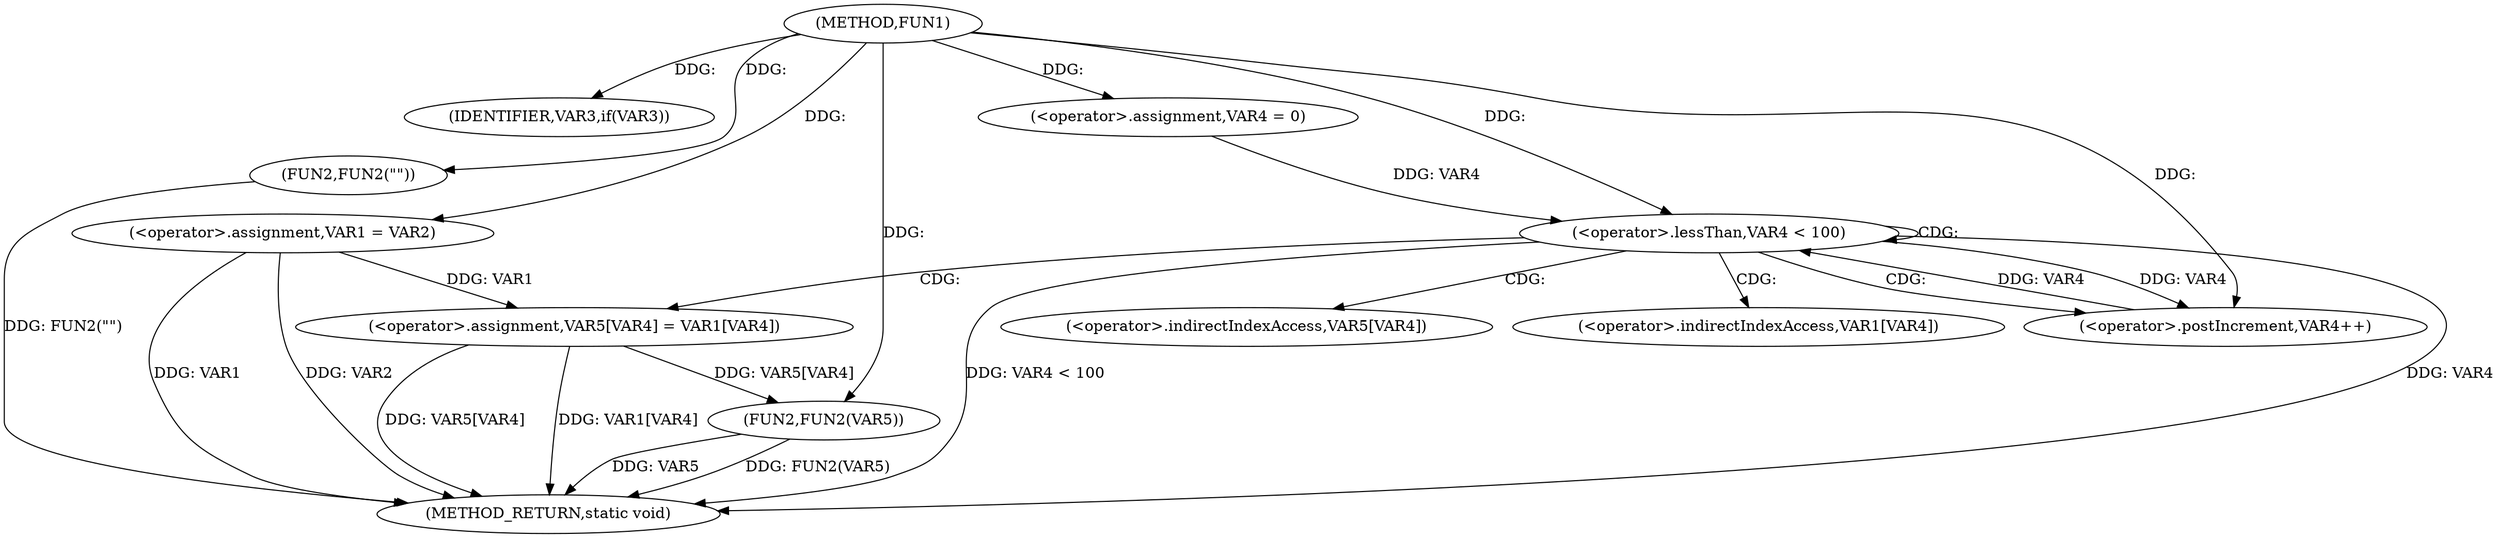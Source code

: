 digraph FUN1 {  
"1000100" [label = "(METHOD,FUN1)" ]
"1000136" [label = "(METHOD_RETURN,static void)" ]
"1000105" [label = "(IDENTIFIER,VAR3,if(VAR3))" ]
"1000107" [label = "(FUN2,FUN2(\"\"))" ]
"1000111" [label = "(<operator>.assignment,VAR1 = VAR2)" ]
"1000118" [label = "(<operator>.assignment,VAR4 = 0)" ]
"1000121" [label = "(<operator>.lessThan,VAR4 < 100)" ]
"1000124" [label = "(<operator>.postIncrement,VAR4++)" ]
"1000127" [label = "(<operator>.assignment,VAR5[VAR4] = VAR1[VAR4])" ]
"1000134" [label = "(FUN2,FUN2(VAR5))" ]
"1000128" [label = "(<operator>.indirectIndexAccess,VAR5[VAR4])" ]
"1000131" [label = "(<operator>.indirectIndexAccess,VAR1[VAR4])" ]
  "1000107" -> "1000136"  [ label = "DDG: FUN2(\"\")"] 
  "1000134" -> "1000136"  [ label = "DDG: FUN2(VAR5)"] 
  "1000121" -> "1000136"  [ label = "DDG: VAR4 < 100"] 
  "1000111" -> "1000136"  [ label = "DDG: VAR1"] 
  "1000121" -> "1000136"  [ label = "DDG: VAR4"] 
  "1000127" -> "1000136"  [ label = "DDG: VAR5[VAR4]"] 
  "1000134" -> "1000136"  [ label = "DDG: VAR5"] 
  "1000111" -> "1000136"  [ label = "DDG: VAR2"] 
  "1000127" -> "1000136"  [ label = "DDG: VAR1[VAR4]"] 
  "1000100" -> "1000105"  [ label = "DDG: "] 
  "1000100" -> "1000107"  [ label = "DDG: "] 
  "1000100" -> "1000111"  [ label = "DDG: "] 
  "1000100" -> "1000118"  [ label = "DDG: "] 
  "1000124" -> "1000121"  [ label = "DDG: VAR4"] 
  "1000118" -> "1000121"  [ label = "DDG: VAR4"] 
  "1000100" -> "1000121"  [ label = "DDG: "] 
  "1000121" -> "1000124"  [ label = "DDG: VAR4"] 
  "1000100" -> "1000124"  [ label = "DDG: "] 
  "1000111" -> "1000127"  [ label = "DDG: VAR1"] 
  "1000127" -> "1000134"  [ label = "DDG: VAR5[VAR4]"] 
  "1000100" -> "1000134"  [ label = "DDG: "] 
  "1000121" -> "1000128"  [ label = "CDG: "] 
  "1000121" -> "1000121"  [ label = "CDG: "] 
  "1000121" -> "1000124"  [ label = "CDG: "] 
  "1000121" -> "1000131"  [ label = "CDG: "] 
  "1000121" -> "1000127"  [ label = "CDG: "] 
}

